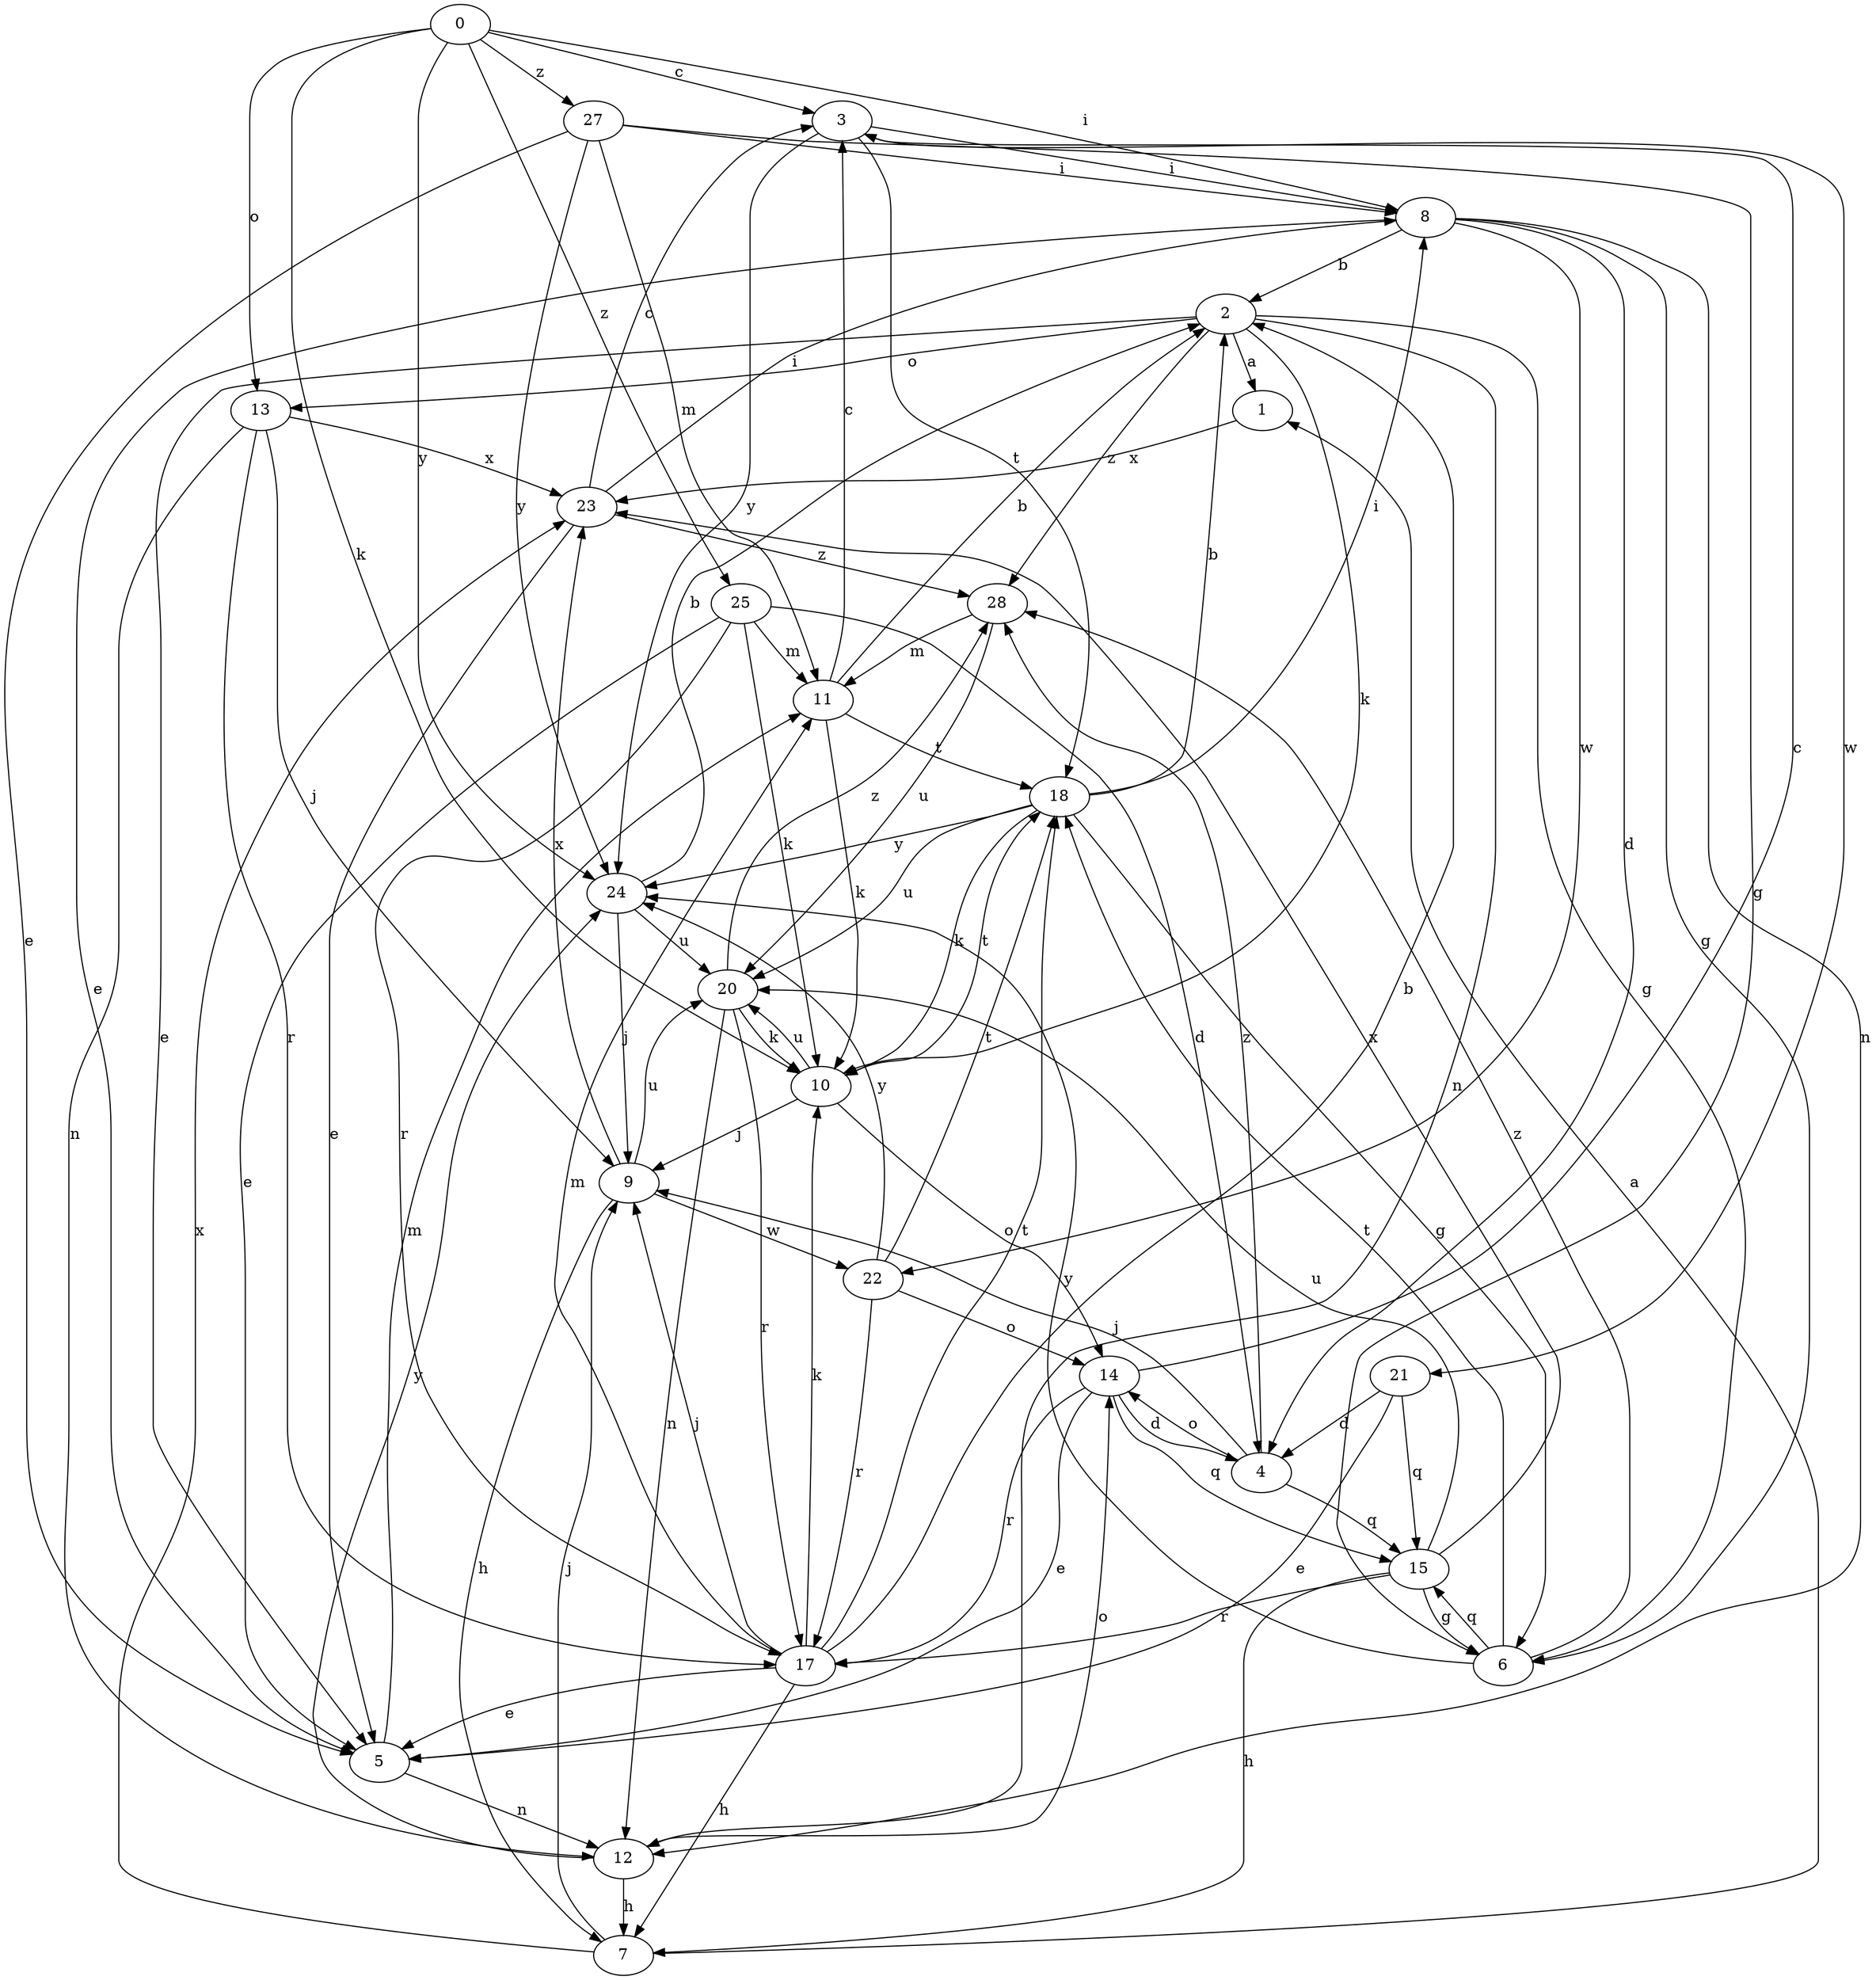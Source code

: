 strict digraph  {
0;
1;
2;
3;
4;
5;
6;
7;
8;
9;
10;
11;
12;
13;
14;
15;
17;
18;
20;
21;
22;
23;
24;
25;
27;
28;
0 -> 3  [label=c];
0 -> 8  [label=i];
0 -> 10  [label=k];
0 -> 13  [label=o];
0 -> 24  [label=y];
0 -> 25  [label=z];
0 -> 27  [label=z];
1 -> 23  [label=x];
2 -> 1  [label=a];
2 -> 5  [label=e];
2 -> 6  [label=g];
2 -> 10  [label=k];
2 -> 12  [label=n];
2 -> 13  [label=o];
2 -> 28  [label=z];
3 -> 8  [label=i];
3 -> 18  [label=t];
3 -> 21  [label=w];
3 -> 24  [label=y];
4 -> 9  [label=j];
4 -> 14  [label=o];
4 -> 15  [label=q];
4 -> 28  [label=z];
5 -> 11  [label=m];
5 -> 12  [label=n];
6 -> 15  [label=q];
6 -> 18  [label=t];
6 -> 24  [label=y];
6 -> 28  [label=z];
7 -> 1  [label=a];
7 -> 9  [label=j];
7 -> 23  [label=x];
8 -> 2  [label=b];
8 -> 4  [label=d];
8 -> 5  [label=e];
8 -> 6  [label=g];
8 -> 12  [label=n];
8 -> 22  [label=w];
9 -> 7  [label=h];
9 -> 20  [label=u];
9 -> 22  [label=w];
9 -> 23  [label=x];
10 -> 9  [label=j];
10 -> 14  [label=o];
10 -> 18  [label=t];
10 -> 20  [label=u];
11 -> 2  [label=b];
11 -> 3  [label=c];
11 -> 10  [label=k];
11 -> 18  [label=t];
12 -> 7  [label=h];
12 -> 14  [label=o];
12 -> 24  [label=y];
13 -> 9  [label=j];
13 -> 12  [label=n];
13 -> 17  [label=r];
13 -> 23  [label=x];
14 -> 3  [label=c];
14 -> 4  [label=d];
14 -> 5  [label=e];
14 -> 15  [label=q];
14 -> 17  [label=r];
15 -> 6  [label=g];
15 -> 7  [label=h];
15 -> 17  [label=r];
15 -> 20  [label=u];
15 -> 23  [label=x];
17 -> 2  [label=b];
17 -> 5  [label=e];
17 -> 7  [label=h];
17 -> 9  [label=j];
17 -> 10  [label=k];
17 -> 11  [label=m];
17 -> 18  [label=t];
18 -> 2  [label=b];
18 -> 6  [label=g];
18 -> 8  [label=i];
18 -> 10  [label=k];
18 -> 20  [label=u];
18 -> 24  [label=y];
20 -> 10  [label=k];
20 -> 12  [label=n];
20 -> 17  [label=r];
20 -> 28  [label=z];
21 -> 4  [label=d];
21 -> 5  [label=e];
21 -> 15  [label=q];
22 -> 14  [label=o];
22 -> 17  [label=r];
22 -> 18  [label=t];
22 -> 24  [label=y];
23 -> 3  [label=c];
23 -> 5  [label=e];
23 -> 8  [label=i];
23 -> 28  [label=z];
24 -> 2  [label=b];
24 -> 9  [label=j];
24 -> 20  [label=u];
25 -> 4  [label=d];
25 -> 5  [label=e];
25 -> 10  [label=k];
25 -> 11  [label=m];
25 -> 17  [label=r];
27 -> 5  [label=e];
27 -> 6  [label=g];
27 -> 8  [label=i];
27 -> 11  [label=m];
27 -> 24  [label=y];
28 -> 11  [label=m];
28 -> 20  [label=u];
}
